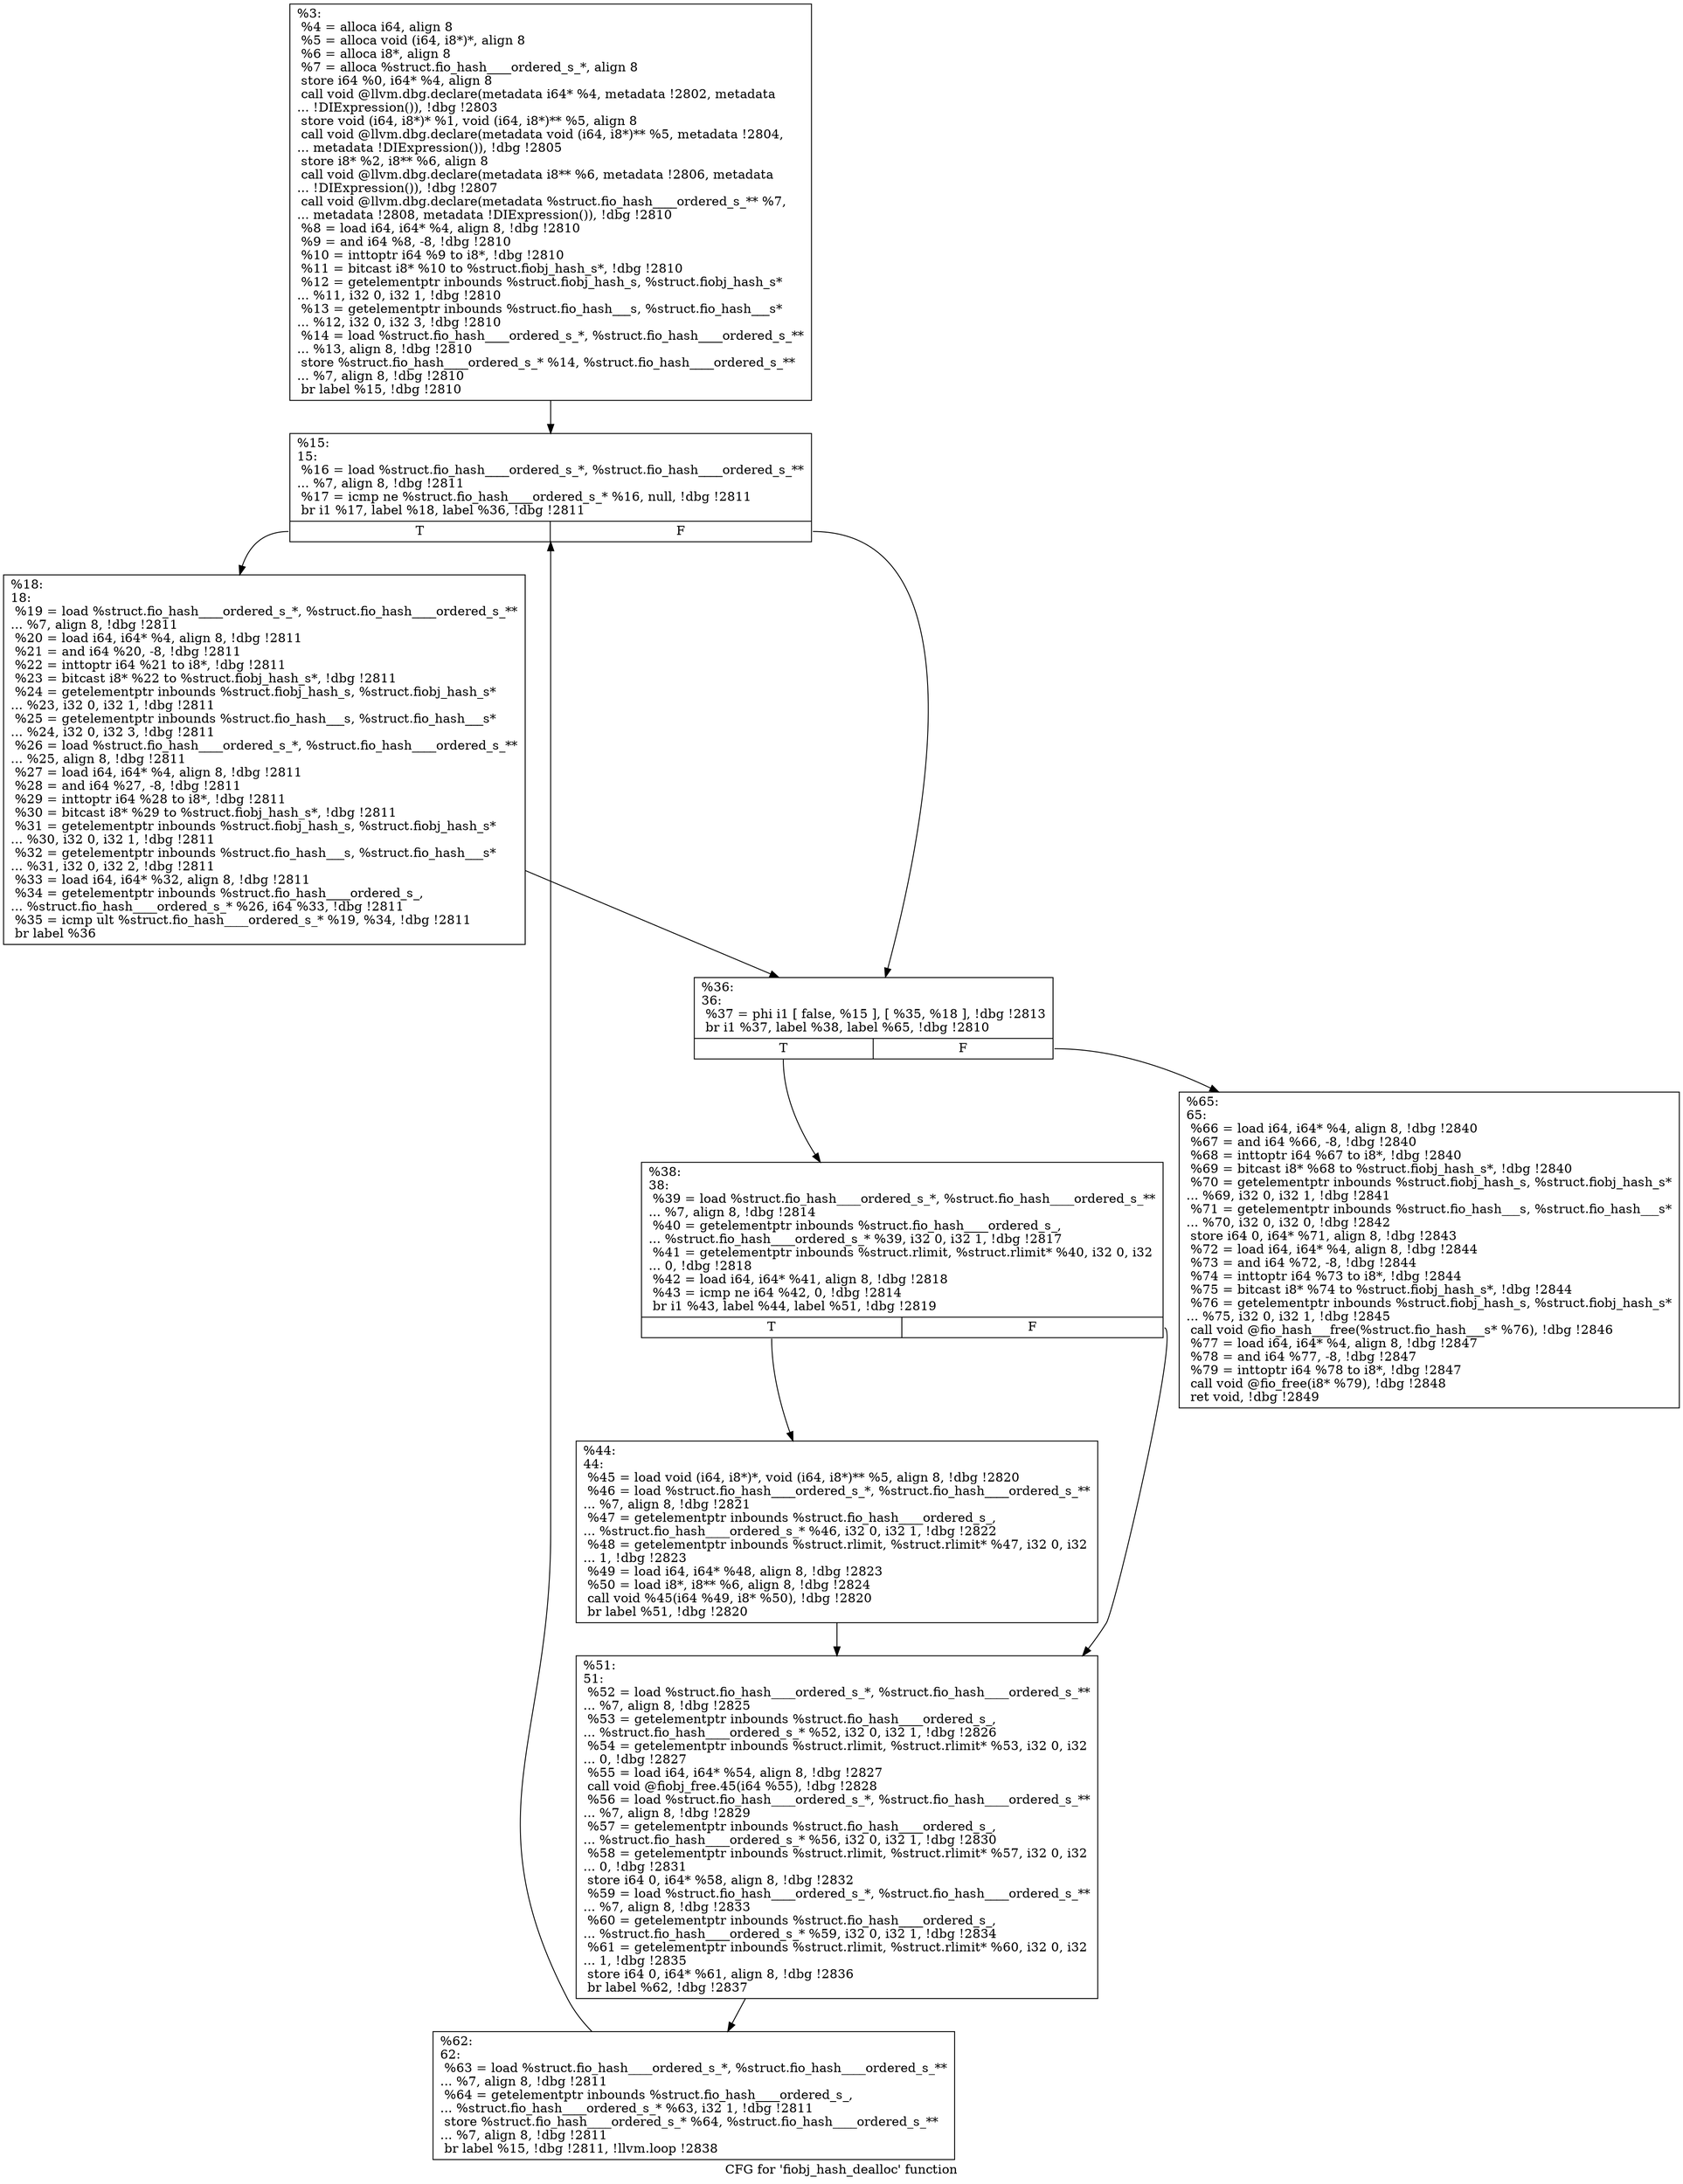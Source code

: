 digraph "CFG for 'fiobj_hash_dealloc' function" {
	label="CFG for 'fiobj_hash_dealloc' function";

	Node0x556851e1f530 [shape=record,label="{%3:\l  %4 = alloca i64, align 8\l  %5 = alloca void (i64, i8*)*, align 8\l  %6 = alloca i8*, align 8\l  %7 = alloca %struct.fio_hash____ordered_s_*, align 8\l  store i64 %0, i64* %4, align 8\l  call void @llvm.dbg.declare(metadata i64* %4, metadata !2802, metadata\l... !DIExpression()), !dbg !2803\l  store void (i64, i8*)* %1, void (i64, i8*)** %5, align 8\l  call void @llvm.dbg.declare(metadata void (i64, i8*)** %5, metadata !2804,\l... metadata !DIExpression()), !dbg !2805\l  store i8* %2, i8** %6, align 8\l  call void @llvm.dbg.declare(metadata i8** %6, metadata !2806, metadata\l... !DIExpression()), !dbg !2807\l  call void @llvm.dbg.declare(metadata %struct.fio_hash____ordered_s_** %7,\l... metadata !2808, metadata !DIExpression()), !dbg !2810\l  %8 = load i64, i64* %4, align 8, !dbg !2810\l  %9 = and i64 %8, -8, !dbg !2810\l  %10 = inttoptr i64 %9 to i8*, !dbg !2810\l  %11 = bitcast i8* %10 to %struct.fiobj_hash_s*, !dbg !2810\l  %12 = getelementptr inbounds %struct.fiobj_hash_s, %struct.fiobj_hash_s*\l... %11, i32 0, i32 1, !dbg !2810\l  %13 = getelementptr inbounds %struct.fio_hash___s, %struct.fio_hash___s*\l... %12, i32 0, i32 3, !dbg !2810\l  %14 = load %struct.fio_hash____ordered_s_*, %struct.fio_hash____ordered_s_**\l... %13, align 8, !dbg !2810\l  store %struct.fio_hash____ordered_s_* %14, %struct.fio_hash____ordered_s_**\l... %7, align 8, !dbg !2810\l  br label %15, !dbg !2810\l}"];
	Node0x556851e1f530 -> Node0x556851e1f580;
	Node0x556851e1f580 [shape=record,label="{%15:\l15:                                               \l  %16 = load %struct.fio_hash____ordered_s_*, %struct.fio_hash____ordered_s_**\l... %7, align 8, !dbg !2811\l  %17 = icmp ne %struct.fio_hash____ordered_s_* %16, null, !dbg !2811\l  br i1 %17, label %18, label %36, !dbg !2811\l|{<s0>T|<s1>F}}"];
	Node0x556851e1f580:s0 -> Node0x556851e1f5d0;
	Node0x556851e1f580:s1 -> Node0x556851e1f620;
	Node0x556851e1f5d0 [shape=record,label="{%18:\l18:                                               \l  %19 = load %struct.fio_hash____ordered_s_*, %struct.fio_hash____ordered_s_**\l... %7, align 8, !dbg !2811\l  %20 = load i64, i64* %4, align 8, !dbg !2811\l  %21 = and i64 %20, -8, !dbg !2811\l  %22 = inttoptr i64 %21 to i8*, !dbg !2811\l  %23 = bitcast i8* %22 to %struct.fiobj_hash_s*, !dbg !2811\l  %24 = getelementptr inbounds %struct.fiobj_hash_s, %struct.fiobj_hash_s*\l... %23, i32 0, i32 1, !dbg !2811\l  %25 = getelementptr inbounds %struct.fio_hash___s, %struct.fio_hash___s*\l... %24, i32 0, i32 3, !dbg !2811\l  %26 = load %struct.fio_hash____ordered_s_*, %struct.fio_hash____ordered_s_**\l... %25, align 8, !dbg !2811\l  %27 = load i64, i64* %4, align 8, !dbg !2811\l  %28 = and i64 %27, -8, !dbg !2811\l  %29 = inttoptr i64 %28 to i8*, !dbg !2811\l  %30 = bitcast i8* %29 to %struct.fiobj_hash_s*, !dbg !2811\l  %31 = getelementptr inbounds %struct.fiobj_hash_s, %struct.fiobj_hash_s*\l... %30, i32 0, i32 1, !dbg !2811\l  %32 = getelementptr inbounds %struct.fio_hash___s, %struct.fio_hash___s*\l... %31, i32 0, i32 2, !dbg !2811\l  %33 = load i64, i64* %32, align 8, !dbg !2811\l  %34 = getelementptr inbounds %struct.fio_hash____ordered_s_,\l... %struct.fio_hash____ordered_s_* %26, i64 %33, !dbg !2811\l  %35 = icmp ult %struct.fio_hash____ordered_s_* %19, %34, !dbg !2811\l  br label %36\l}"];
	Node0x556851e1f5d0 -> Node0x556851e1f620;
	Node0x556851e1f620 [shape=record,label="{%36:\l36:                                               \l  %37 = phi i1 [ false, %15 ], [ %35, %18 ], !dbg !2813\l  br i1 %37, label %38, label %65, !dbg !2810\l|{<s0>T|<s1>F}}"];
	Node0x556851e1f620:s0 -> Node0x556851e1f670;
	Node0x556851e1f620:s1 -> Node0x556851e1f7b0;
	Node0x556851e1f670 [shape=record,label="{%38:\l38:                                               \l  %39 = load %struct.fio_hash____ordered_s_*, %struct.fio_hash____ordered_s_**\l... %7, align 8, !dbg !2814\l  %40 = getelementptr inbounds %struct.fio_hash____ordered_s_,\l... %struct.fio_hash____ordered_s_* %39, i32 0, i32 1, !dbg !2817\l  %41 = getelementptr inbounds %struct.rlimit, %struct.rlimit* %40, i32 0, i32\l... 0, !dbg !2818\l  %42 = load i64, i64* %41, align 8, !dbg !2818\l  %43 = icmp ne i64 %42, 0, !dbg !2814\l  br i1 %43, label %44, label %51, !dbg !2819\l|{<s0>T|<s1>F}}"];
	Node0x556851e1f670:s0 -> Node0x556851e1f6c0;
	Node0x556851e1f670:s1 -> Node0x556851e1f710;
	Node0x556851e1f6c0 [shape=record,label="{%44:\l44:                                               \l  %45 = load void (i64, i8*)*, void (i64, i8*)** %5, align 8, !dbg !2820\l  %46 = load %struct.fio_hash____ordered_s_*, %struct.fio_hash____ordered_s_**\l... %7, align 8, !dbg !2821\l  %47 = getelementptr inbounds %struct.fio_hash____ordered_s_,\l... %struct.fio_hash____ordered_s_* %46, i32 0, i32 1, !dbg !2822\l  %48 = getelementptr inbounds %struct.rlimit, %struct.rlimit* %47, i32 0, i32\l... 1, !dbg !2823\l  %49 = load i64, i64* %48, align 8, !dbg !2823\l  %50 = load i8*, i8** %6, align 8, !dbg !2824\l  call void %45(i64 %49, i8* %50), !dbg !2820\l  br label %51, !dbg !2820\l}"];
	Node0x556851e1f6c0 -> Node0x556851e1f710;
	Node0x556851e1f710 [shape=record,label="{%51:\l51:                                               \l  %52 = load %struct.fio_hash____ordered_s_*, %struct.fio_hash____ordered_s_**\l... %7, align 8, !dbg !2825\l  %53 = getelementptr inbounds %struct.fio_hash____ordered_s_,\l... %struct.fio_hash____ordered_s_* %52, i32 0, i32 1, !dbg !2826\l  %54 = getelementptr inbounds %struct.rlimit, %struct.rlimit* %53, i32 0, i32\l... 0, !dbg !2827\l  %55 = load i64, i64* %54, align 8, !dbg !2827\l  call void @fiobj_free.45(i64 %55), !dbg !2828\l  %56 = load %struct.fio_hash____ordered_s_*, %struct.fio_hash____ordered_s_**\l... %7, align 8, !dbg !2829\l  %57 = getelementptr inbounds %struct.fio_hash____ordered_s_,\l... %struct.fio_hash____ordered_s_* %56, i32 0, i32 1, !dbg !2830\l  %58 = getelementptr inbounds %struct.rlimit, %struct.rlimit* %57, i32 0, i32\l... 0, !dbg !2831\l  store i64 0, i64* %58, align 8, !dbg !2832\l  %59 = load %struct.fio_hash____ordered_s_*, %struct.fio_hash____ordered_s_**\l... %7, align 8, !dbg !2833\l  %60 = getelementptr inbounds %struct.fio_hash____ordered_s_,\l... %struct.fio_hash____ordered_s_* %59, i32 0, i32 1, !dbg !2834\l  %61 = getelementptr inbounds %struct.rlimit, %struct.rlimit* %60, i32 0, i32\l... 1, !dbg !2835\l  store i64 0, i64* %61, align 8, !dbg !2836\l  br label %62, !dbg !2837\l}"];
	Node0x556851e1f710 -> Node0x556851e1f760;
	Node0x556851e1f760 [shape=record,label="{%62:\l62:                                               \l  %63 = load %struct.fio_hash____ordered_s_*, %struct.fio_hash____ordered_s_**\l... %7, align 8, !dbg !2811\l  %64 = getelementptr inbounds %struct.fio_hash____ordered_s_,\l... %struct.fio_hash____ordered_s_* %63, i32 1, !dbg !2811\l  store %struct.fio_hash____ordered_s_* %64, %struct.fio_hash____ordered_s_**\l... %7, align 8, !dbg !2811\l  br label %15, !dbg !2811, !llvm.loop !2838\l}"];
	Node0x556851e1f760 -> Node0x556851e1f580;
	Node0x556851e1f7b0 [shape=record,label="{%65:\l65:                                               \l  %66 = load i64, i64* %4, align 8, !dbg !2840\l  %67 = and i64 %66, -8, !dbg !2840\l  %68 = inttoptr i64 %67 to i8*, !dbg !2840\l  %69 = bitcast i8* %68 to %struct.fiobj_hash_s*, !dbg !2840\l  %70 = getelementptr inbounds %struct.fiobj_hash_s, %struct.fiobj_hash_s*\l... %69, i32 0, i32 1, !dbg !2841\l  %71 = getelementptr inbounds %struct.fio_hash___s, %struct.fio_hash___s*\l... %70, i32 0, i32 0, !dbg !2842\l  store i64 0, i64* %71, align 8, !dbg !2843\l  %72 = load i64, i64* %4, align 8, !dbg !2844\l  %73 = and i64 %72, -8, !dbg !2844\l  %74 = inttoptr i64 %73 to i8*, !dbg !2844\l  %75 = bitcast i8* %74 to %struct.fiobj_hash_s*, !dbg !2844\l  %76 = getelementptr inbounds %struct.fiobj_hash_s, %struct.fiobj_hash_s*\l... %75, i32 0, i32 1, !dbg !2845\l  call void @fio_hash___free(%struct.fio_hash___s* %76), !dbg !2846\l  %77 = load i64, i64* %4, align 8, !dbg !2847\l  %78 = and i64 %77, -8, !dbg !2847\l  %79 = inttoptr i64 %78 to i8*, !dbg !2847\l  call void @fio_free(i8* %79), !dbg !2848\l  ret void, !dbg !2849\l}"];
}
